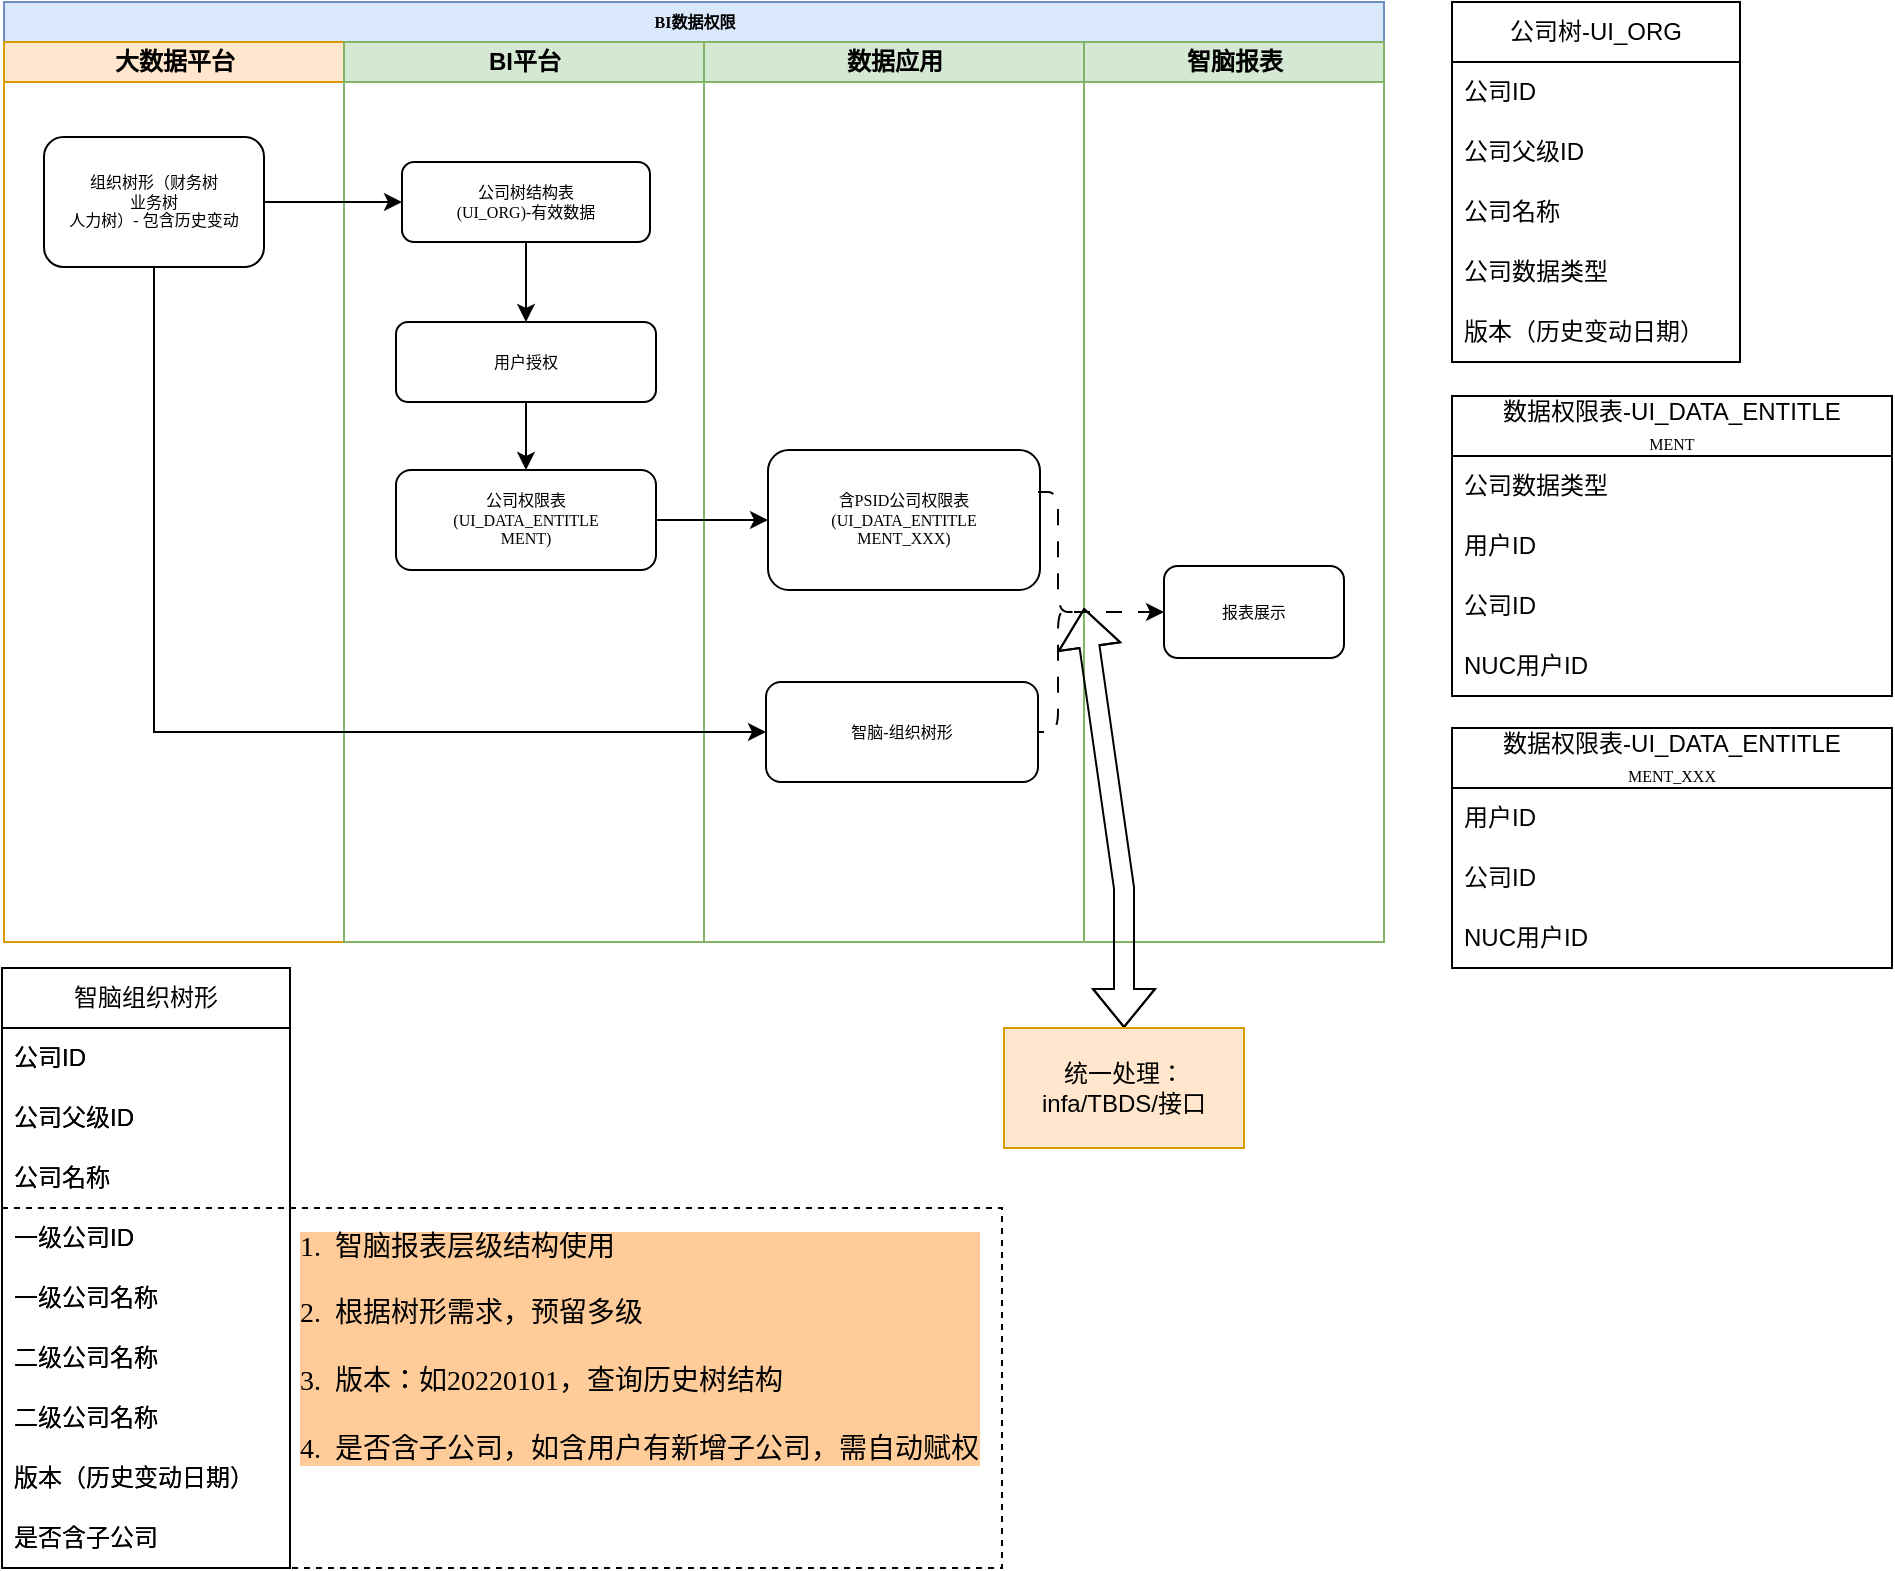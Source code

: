 <mxfile version="20.8.15" type="github">
  <diagram name="Page-1" id="74e2e168-ea6b-b213-b513-2b3c1d86103e">
    <mxGraphModel dx="1221" dy="644" grid="1" gridSize="10" guides="1" tooltips="1" connect="0" arrows="1" fold="1" page="1" pageScale="1" pageWidth="1100" pageHeight="850" background="none" math="0" shadow="0">
      <root>
        <mxCell id="0" />
        <mxCell id="1" parent="0" />
        <mxCell id="77e6c97f196da883-1" value="BI数据权限" style="swimlane;html=1;childLayout=stackLayout;startSize=20;rounded=0;shadow=0;labelBackgroundColor=none;strokeWidth=1;fontFamily=Verdana;fontSize=8;align=center;fillColor=#dae8fc;strokeColor=#6c8ebf;" parent="1" vertex="1">
          <mxGeometry x="70" y="87" width="690" height="470" as="geometry" />
        </mxCell>
        <mxCell id="77e6c97f196da883-3" value="大数据平台" style="swimlane;html=1;startSize=20;fillColor=#ffe6cc;strokeColor=#d79b00;" parent="77e6c97f196da883-1" vertex="1">
          <mxGeometry y="20" width="170" height="450" as="geometry" />
        </mxCell>
        <mxCell id="vr878de87EXBtDR58rlz-1" value="组织树形（财务树&lt;br&gt;业务树&lt;br&gt;人力树）- 包含历史变动" style="rounded=1;whiteSpace=wrap;html=1;shadow=0;labelBackgroundColor=none;strokeWidth=1;fontFamily=Verdana;fontSize=8;align=center;" parent="77e6c97f196da883-3" vertex="1">
          <mxGeometry x="20" y="47.5" width="110" height="65" as="geometry" />
        </mxCell>
        <mxCell id="77e6c97f196da883-4" value="BI平台" style="swimlane;html=1;startSize=20;fillColor=#d5e8d4;strokeColor=#82b366;" parent="77e6c97f196da883-1" vertex="1">
          <mxGeometry x="170" y="20" width="180" height="450" as="geometry" />
        </mxCell>
        <mxCell id="vr878de87EXBtDR58rlz-6" style="edgeStyle=orthogonalEdgeStyle;rounded=0;orthogonalLoop=1;jettySize=auto;html=1;exitX=0.5;exitY=1;exitDx=0;exitDy=0;" parent="77e6c97f196da883-4" source="77e6c97f196da883-12" target="vr878de87EXBtDR58rlz-2" edge="1">
          <mxGeometry relative="1" as="geometry" />
        </mxCell>
        <mxCell id="77e6c97f196da883-12" value="公司树结构表&lt;br&gt;(UI_ORG)-有效数据" style="rounded=1;whiteSpace=wrap;html=1;shadow=0;labelBackgroundColor=none;strokeWidth=1;fontFamily=Verdana;fontSize=8;align=center;" parent="77e6c97f196da883-4" vertex="1">
          <mxGeometry x="29" y="60" width="124" height="40" as="geometry" />
        </mxCell>
        <mxCell id="vr878de87EXBtDR58rlz-2" value="用户授权" style="rounded=1;whiteSpace=wrap;html=1;shadow=0;labelBackgroundColor=none;strokeWidth=1;fontFamily=Verdana;fontSize=8;align=center;" parent="77e6c97f196da883-4" vertex="1">
          <mxGeometry x="26" y="140" width="130" height="40" as="geometry" />
        </mxCell>
        <mxCell id="77e6c97f196da883-5" value="数据应用" style="swimlane;html=1;startSize=20;movable=1;resizable=1;rotatable=1;deletable=1;editable=1;connectable=1;fillColor=#d5e8d4;strokeColor=#82b366;" parent="77e6c97f196da883-1" vertex="1">
          <mxGeometry x="350" y="20" width="190" height="450" as="geometry" />
        </mxCell>
        <mxCell id="vr878de87EXBtDR58rlz-5" value="含PSID公司权限表&lt;br&gt;(UI_DATA_ENTITLE&lt;br&gt;MENT_XXX)" style="rounded=1;whiteSpace=wrap;html=1;shadow=0;labelBackgroundColor=none;strokeWidth=1;fontFamily=Verdana;fontSize=8;align=center;" parent="77e6c97f196da883-5" vertex="1">
          <mxGeometry x="32" y="204" width="136" height="70" as="geometry" />
        </mxCell>
        <mxCell id="vr878de87EXBtDR58rlz-39" value="智脑-组织树形" style="rounded=1;whiteSpace=wrap;html=1;shadow=0;labelBackgroundColor=none;strokeWidth=1;fontFamily=Verdana;fontSize=8;align=center;" parent="77e6c97f196da883-5" vertex="1">
          <mxGeometry x="31" y="320" width="136" height="50" as="geometry" />
        </mxCell>
        <mxCell id="vr878de87EXBtDR58rlz-49" value="" style="shape=curlyBracket;whiteSpace=wrap;html=1;rounded=1;flipH=1;labelPosition=right;verticalLabelPosition=middle;align=left;verticalAlign=middle;dashed=1;dashPattern=8 8;" parent="77e6c97f196da883-5" vertex="1">
          <mxGeometry x="167" y="225" width="20" height="120" as="geometry" />
        </mxCell>
        <mxCell id="vr878de87EXBtDR58rlz-10" style="edgeStyle=orthogonalEdgeStyle;rounded=0;orthogonalLoop=1;jettySize=auto;html=1;exitX=1;exitY=0.5;exitDx=0;exitDy=0;" parent="77e6c97f196da883-1" source="vr878de87EXBtDR58rlz-1" target="77e6c97f196da883-12" edge="1">
          <mxGeometry relative="1" as="geometry" />
        </mxCell>
        <mxCell id="vr878de87EXBtDR58rlz-40" style="edgeStyle=orthogonalEdgeStyle;rounded=0;orthogonalLoop=1;jettySize=auto;html=1;exitX=0.5;exitY=1;exitDx=0;exitDy=0;entryX=0;entryY=0.5;entryDx=0;entryDy=0;" parent="77e6c97f196da883-1" source="vr878de87EXBtDR58rlz-1" target="vr878de87EXBtDR58rlz-39" edge="1">
          <mxGeometry relative="1" as="geometry" />
        </mxCell>
        <mxCell id="vr878de87EXBtDR58rlz-8" style="edgeStyle=orthogonalEdgeStyle;rounded=0;orthogonalLoop=1;jettySize=auto;html=1;exitX=1;exitY=0.5;exitDx=0;exitDy=0;" parent="1" source="vr878de87EXBtDR58rlz-3" target="vr878de87EXBtDR58rlz-5" edge="1">
          <mxGeometry relative="1" as="geometry" />
        </mxCell>
        <mxCell id="vr878de87EXBtDR58rlz-3" value="公司权限表&lt;br&gt;(UI_DATA_ENTITLE&lt;br&gt;MENT)" style="rounded=1;whiteSpace=wrap;html=1;shadow=0;labelBackgroundColor=none;strokeWidth=1;fontFamily=Verdana;fontSize=8;align=center;" parent="1" vertex="1">
          <mxGeometry x="266" y="321" width="130" height="50" as="geometry" />
        </mxCell>
        <mxCell id="vr878de87EXBtDR58rlz-7" style="edgeStyle=orthogonalEdgeStyle;rounded=0;orthogonalLoop=1;jettySize=auto;html=1;exitX=0.5;exitY=1;exitDx=0;exitDy=0;entryX=0.5;entryY=0;entryDx=0;entryDy=0;" parent="1" source="vr878de87EXBtDR58rlz-2" target="vr878de87EXBtDR58rlz-3" edge="1">
          <mxGeometry relative="1" as="geometry" />
        </mxCell>
        <mxCell id="vr878de87EXBtDR58rlz-11" value="数据权限表-UI_DATA_ENTITLE&lt;br style=&quot;border-color: var(--border-color); font-family: Verdana; font-size: 8px;&quot;&gt;&lt;span style=&quot;font-family: Verdana; font-size: 8px;&quot;&gt;MENT&lt;/span&gt;" style="swimlane;fontStyle=0;childLayout=stackLayout;horizontal=1;startSize=30;horizontalStack=0;resizeParent=1;resizeParentMax=0;resizeLast=0;collapsible=1;marginBottom=0;whiteSpace=wrap;html=1;" parent="1" vertex="1">
          <mxGeometry x="794" y="284" width="220" height="150" as="geometry">
            <mxRectangle x="923" y="40" width="210" height="40" as="alternateBounds" />
          </mxGeometry>
        </mxCell>
        <mxCell id="vr878de87EXBtDR58rlz-12" value="公司数据类型" style="text;strokeColor=none;fillColor=none;align=left;verticalAlign=middle;spacingLeft=4;spacingRight=4;overflow=hidden;points=[[0,0.5],[1,0.5]];portConstraint=eastwest;rotatable=0;whiteSpace=wrap;html=1;" parent="vr878de87EXBtDR58rlz-11" vertex="1">
          <mxGeometry y="30" width="220" height="30" as="geometry" />
        </mxCell>
        <mxCell id="vr878de87EXBtDR58rlz-13" value="用户ID" style="text;strokeColor=none;fillColor=none;align=left;verticalAlign=middle;spacingLeft=4;spacingRight=4;overflow=hidden;points=[[0,0.5],[1,0.5]];portConstraint=eastwest;rotatable=0;whiteSpace=wrap;html=1;" parent="vr878de87EXBtDR58rlz-11" vertex="1">
          <mxGeometry y="60" width="220" height="30" as="geometry" />
        </mxCell>
        <mxCell id="vr878de87EXBtDR58rlz-16" value="公司ID" style="text;strokeColor=none;fillColor=none;align=left;verticalAlign=middle;spacingLeft=4;spacingRight=4;overflow=hidden;points=[[0,0.5],[1,0.5]];portConstraint=eastwest;rotatable=0;whiteSpace=wrap;html=1;" parent="vr878de87EXBtDR58rlz-11" vertex="1">
          <mxGeometry y="90" width="220" height="30" as="geometry" />
        </mxCell>
        <mxCell id="vr878de87EXBtDR58rlz-14" value="NUC用户ID" style="text;strokeColor=none;fillColor=none;align=left;verticalAlign=middle;spacingLeft=4;spacingRight=4;overflow=hidden;points=[[0,0.5],[1,0.5]];portConstraint=eastwest;rotatable=0;whiteSpace=wrap;html=1;" parent="vr878de87EXBtDR58rlz-11" vertex="1">
          <mxGeometry y="120" width="220" height="30" as="geometry" />
        </mxCell>
        <mxCell id="vr878de87EXBtDR58rlz-18" value="公司树-UI_ORG" style="swimlane;fontStyle=0;childLayout=stackLayout;horizontal=1;startSize=30;horizontalStack=0;resizeParent=1;resizeParentMax=0;resizeLast=0;collapsible=1;marginBottom=0;whiteSpace=wrap;html=1;" parent="1" vertex="1">
          <mxGeometry x="794" y="87" width="144" height="180" as="geometry">
            <mxRectangle x="779" y="40" width="130" height="30" as="alternateBounds" />
          </mxGeometry>
        </mxCell>
        <mxCell id="vr878de87EXBtDR58rlz-19" value="公司ID" style="text;strokeColor=none;fillColor=none;align=left;verticalAlign=middle;spacingLeft=4;spacingRight=4;overflow=hidden;points=[[0,0.5],[1,0.5]];portConstraint=eastwest;rotatable=0;whiteSpace=wrap;html=1;" parent="vr878de87EXBtDR58rlz-18" vertex="1">
          <mxGeometry y="30" width="144" height="30" as="geometry" />
        </mxCell>
        <mxCell id="vr878de87EXBtDR58rlz-20" value="公司父级ID" style="text;strokeColor=none;fillColor=none;align=left;verticalAlign=middle;spacingLeft=4;spacingRight=4;overflow=hidden;points=[[0,0.5],[1,0.5]];portConstraint=eastwest;rotatable=0;whiteSpace=wrap;html=1;" parent="vr878de87EXBtDR58rlz-18" vertex="1">
          <mxGeometry y="60" width="144" height="30" as="geometry" />
        </mxCell>
        <mxCell id="vr878de87EXBtDR58rlz-21" value="公司名称" style="text;strokeColor=none;fillColor=none;align=left;verticalAlign=middle;spacingLeft=4;spacingRight=4;overflow=hidden;points=[[0,0.5],[1,0.5]];portConstraint=eastwest;rotatable=0;whiteSpace=wrap;html=1;" parent="vr878de87EXBtDR58rlz-18" vertex="1">
          <mxGeometry y="90" width="144" height="30" as="geometry" />
        </mxCell>
        <mxCell id="vr878de87EXBtDR58rlz-22" value="公司数据类型" style="text;strokeColor=none;fillColor=none;align=left;verticalAlign=middle;spacingLeft=4;spacingRight=4;overflow=hidden;points=[[0,0.5],[1,0.5]];portConstraint=eastwest;rotatable=0;whiteSpace=wrap;html=1;" parent="vr878de87EXBtDR58rlz-18" vertex="1">
          <mxGeometry y="120" width="144" height="30" as="geometry" />
        </mxCell>
        <mxCell id="vr878de87EXBtDR58rlz-52" value="版本（历史变动日期）" style="text;strokeColor=none;fillColor=none;align=left;verticalAlign=middle;spacingLeft=4;spacingRight=4;overflow=hidden;points=[[0,0.5],[1,0.5]];portConstraint=eastwest;rotatable=0;whiteSpace=wrap;html=1;" parent="vr878de87EXBtDR58rlz-18" vertex="1">
          <mxGeometry y="150" width="144" height="30" as="geometry" />
        </mxCell>
        <mxCell id="vr878de87EXBtDR58rlz-33" value="数据权限表-UI_DATA_ENTITLE&lt;br style=&quot;border-color: var(--border-color); font-family: Verdana; font-size: 8px;&quot;&gt;&lt;span style=&quot;font-family: Verdana; font-size: 8px;&quot;&gt;MENT_XXX&lt;/span&gt;" style="swimlane;fontStyle=0;childLayout=stackLayout;horizontal=1;startSize=30;horizontalStack=0;resizeParent=1;resizeParentMax=0;resizeLast=0;collapsible=1;marginBottom=0;whiteSpace=wrap;html=1;" parent="1" vertex="1">
          <mxGeometry x="794" y="450" width="220" height="120" as="geometry" />
        </mxCell>
        <mxCell id="vr878de87EXBtDR58rlz-35" value="用户ID" style="text;strokeColor=none;fillColor=none;align=left;verticalAlign=middle;spacingLeft=4;spacingRight=4;overflow=hidden;points=[[0,0.5],[1,0.5]];portConstraint=eastwest;rotatable=0;whiteSpace=wrap;html=1;" parent="vr878de87EXBtDR58rlz-33" vertex="1">
          <mxGeometry y="30" width="220" height="30" as="geometry" />
        </mxCell>
        <mxCell id="vr878de87EXBtDR58rlz-36" value="公司ID" style="text;strokeColor=none;fillColor=none;align=left;verticalAlign=middle;spacingLeft=4;spacingRight=4;overflow=hidden;points=[[0,0.5],[1,0.5]];portConstraint=eastwest;rotatable=0;whiteSpace=wrap;html=1;" parent="vr878de87EXBtDR58rlz-33" vertex="1">
          <mxGeometry y="60" width="220" height="30" as="geometry" />
        </mxCell>
        <mxCell id="vr878de87EXBtDR58rlz-37" value="NUC用户ID" style="text;strokeColor=none;fillColor=none;align=left;verticalAlign=middle;spacingLeft=4;spacingRight=4;overflow=hidden;points=[[0,0.5],[1,0.5]];portConstraint=eastwest;rotatable=0;whiteSpace=wrap;html=1;" parent="vr878de87EXBtDR58rlz-33" vertex="1">
          <mxGeometry y="90" width="220" height="30" as="geometry" />
        </mxCell>
        <mxCell id="vr878de87EXBtDR58rlz-41" value="智脑报表" style="swimlane;html=1;startSize=20;movable=1;resizable=1;rotatable=1;deletable=1;editable=1;connectable=1;fillColor=#d5e8d4;strokeColor=#82b366;" parent="1" vertex="1">
          <mxGeometry x="610" y="107" width="150" height="450" as="geometry" />
        </mxCell>
        <mxCell id="vr878de87EXBtDR58rlz-43" value="报表展示" style="rounded=1;whiteSpace=wrap;html=1;shadow=0;labelBackgroundColor=none;strokeWidth=1;fontFamily=Verdana;fontSize=8;align=center;" parent="vr878de87EXBtDR58rlz-41" vertex="1">
          <mxGeometry x="40" y="262" width="90" height="46" as="geometry" />
        </mxCell>
        <mxCell id="vr878de87EXBtDR58rlz-50" style="edgeStyle=orthogonalEdgeStyle;rounded=0;orthogonalLoop=1;jettySize=auto;html=1;exitX=0.1;exitY=0.5;exitDx=0;exitDy=0;exitPerimeter=0;entryX=0;entryY=0.5;entryDx=0;entryDy=0;dashed=1;dashPattern=8 8;" parent="1" source="vr878de87EXBtDR58rlz-49" target="vr878de87EXBtDR58rlz-43" edge="1">
          <mxGeometry relative="1" as="geometry" />
        </mxCell>
        <mxCell id="a___QXRbTVv6GRY1asut-10" value="" style="shape=flexArrow;endArrow=classic;startArrow=classic;html=1;rounded=0;" edge="1" parent="1" source="a___QXRbTVv6GRY1asut-11">
          <mxGeometry width="100" height="100" relative="1" as="geometry">
            <mxPoint x="610" y="672.5" as="sourcePoint" />
            <mxPoint x="610" y="390" as="targetPoint" />
            <Array as="points">
              <mxPoint x="630" y="530" />
            </Array>
          </mxGeometry>
        </mxCell>
        <mxCell id="a___QXRbTVv6GRY1asut-11" value="统一处理：infa/TBDS/接口" style="rounded=0;whiteSpace=wrap;html=1;fillColor=#ffe6cc;strokeColor=#d79b00;" vertex="1" parent="1">
          <mxGeometry x="570" y="600" width="120" height="60" as="geometry" />
        </mxCell>
        <mxCell id="a___QXRbTVv6GRY1asut-18" value="智脑组织树形" style="swimlane;fontStyle=0;childLayout=stackLayout;horizontal=1;startSize=30;horizontalStack=0;resizeParent=1;resizeParentMax=0;resizeLast=0;collapsible=1;marginBottom=0;whiteSpace=wrap;html=1;" vertex="1" parent="1">
          <mxGeometry x="69" y="570" width="144" height="300" as="geometry">
            <mxRectangle x="779" y="40" width="130" height="30" as="alternateBounds" />
          </mxGeometry>
        </mxCell>
        <mxCell id="a___QXRbTVv6GRY1asut-19" value="公司ID" style="text;strokeColor=none;fillColor=none;align=left;verticalAlign=middle;spacingLeft=4;spacingRight=4;overflow=hidden;points=[[0,0.5],[1,0.5]];portConstraint=eastwest;rotatable=0;whiteSpace=wrap;html=1;" vertex="1" parent="a___QXRbTVv6GRY1asut-18">
          <mxGeometry y="30" width="144" height="30" as="geometry" />
        </mxCell>
        <mxCell id="a___QXRbTVv6GRY1asut-20" value="公司父级ID" style="text;strokeColor=none;fillColor=none;align=left;verticalAlign=middle;spacingLeft=4;spacingRight=4;overflow=hidden;points=[[0,0.5],[1,0.5]];portConstraint=eastwest;rotatable=0;whiteSpace=wrap;html=1;" vertex="1" parent="a___QXRbTVv6GRY1asut-18">
          <mxGeometry y="60" width="144" height="30" as="geometry" />
        </mxCell>
        <mxCell id="a___QXRbTVv6GRY1asut-21" value="公司名称" style="text;strokeColor=none;fillColor=none;align=left;verticalAlign=middle;spacingLeft=4;spacingRight=4;overflow=hidden;points=[[0,0.5],[1,0.5]];portConstraint=eastwest;rotatable=0;whiteSpace=wrap;html=1;" vertex="1" parent="a___QXRbTVv6GRY1asut-18">
          <mxGeometry y="90" width="144" height="30" as="geometry" />
        </mxCell>
        <mxCell id="a___QXRbTVv6GRY1asut-24" value="一级公司ID" style="text;strokeColor=none;fillColor=none;align=left;verticalAlign=middle;spacingLeft=4;spacingRight=4;overflow=hidden;points=[[0,0.5],[1,0.5]];portConstraint=eastwest;rotatable=0;whiteSpace=wrap;html=1;" vertex="1" parent="a___QXRbTVv6GRY1asut-18">
          <mxGeometry y="120" width="144" height="30" as="geometry" />
        </mxCell>
        <mxCell id="a___QXRbTVv6GRY1asut-25" value="一级公司名称" style="text;strokeColor=none;fillColor=none;align=left;verticalAlign=middle;spacingLeft=4;spacingRight=4;overflow=hidden;points=[[0,0.5],[1,0.5]];portConstraint=eastwest;rotatable=0;whiteSpace=wrap;html=1;" vertex="1" parent="a___QXRbTVv6GRY1asut-18">
          <mxGeometry y="150" width="144" height="30" as="geometry" />
        </mxCell>
        <mxCell id="a___QXRbTVv6GRY1asut-26" value="二级公司名称" style="text;strokeColor=none;fillColor=none;align=left;verticalAlign=middle;spacingLeft=4;spacingRight=4;overflow=hidden;points=[[0,0.5],[1,0.5]];portConstraint=eastwest;rotatable=0;whiteSpace=wrap;html=1;" vertex="1" parent="a___QXRbTVv6GRY1asut-18">
          <mxGeometry y="180" width="144" height="30" as="geometry" />
        </mxCell>
        <mxCell id="a___QXRbTVv6GRY1asut-27" value="二级公司名称" style="text;strokeColor=none;fillColor=none;align=left;verticalAlign=middle;spacingLeft=4;spacingRight=4;overflow=hidden;points=[[0,0.5],[1,0.5]];portConstraint=eastwest;rotatable=0;whiteSpace=wrap;html=1;" vertex="1" parent="a___QXRbTVv6GRY1asut-18">
          <mxGeometry y="210" width="144" height="30" as="geometry" />
        </mxCell>
        <mxCell id="a___QXRbTVv6GRY1asut-23" value="版本（历史变动日期）" style="text;strokeColor=none;fillColor=none;align=left;verticalAlign=middle;spacingLeft=4;spacingRight=4;overflow=hidden;points=[[0,0.5],[1,0.5]];portConstraint=eastwest;rotatable=0;whiteSpace=wrap;html=1;" vertex="1" parent="a___QXRbTVv6GRY1asut-18">
          <mxGeometry y="240" width="144" height="30" as="geometry" />
        </mxCell>
        <mxCell id="a___QXRbTVv6GRY1asut-28" value="是否含子公司" style="text;strokeColor=none;fillColor=none;align=left;verticalAlign=middle;spacingLeft=4;spacingRight=4;overflow=hidden;points=[[0,0.5],[1,0.5]];portConstraint=eastwest;rotatable=0;whiteSpace=wrap;html=1;" vertex="1" parent="a___QXRbTVv6GRY1asut-18">
          <mxGeometry y="270" width="144" height="30" as="geometry" />
        </mxCell>
        <mxCell id="a___QXRbTVv6GRY1asut-30" value="" style="rounded=0;whiteSpace=wrap;html=1;fillColor=none;dashed=1;align=right;" vertex="1" parent="1">
          <mxGeometry x="69" y="690" width="500" height="180" as="geometry" />
        </mxCell>
        <mxCell id="a___QXRbTVv6GRY1asut-31" value="1.&amp;nbsp; 智脑报表层级结构使用&lt;br&gt;&lt;br&gt;2.&amp;nbsp; 根据树形需求，预留多级&lt;br&gt;&lt;br&gt;3.&amp;nbsp; 版本：如20220101，查询历史树结构&lt;br&gt;&lt;br&gt;4.&amp;nbsp; 是否含子公司，如含用户有新增子公司，需自动赋权" style="text;strokeColor=none;fillColor=none;align=left;verticalAlign=middle;rounded=0;horizontal=1;spacingTop=0;spacing=2;spacingRight=0;fontSize=14;labelBorderColor=none;labelBackgroundColor=#FFCC99;fontFamily=Verdana;fontStyle=0;html=1;" vertex="1" parent="1">
          <mxGeometry x="216" y="690" width="353" height="140" as="geometry" />
        </mxCell>
        <mxCell id="a___QXRbTVv6GRY1asut-33" value="统一处理：infa/TBDS/接口" style="rounded=0;whiteSpace=wrap;html=1;fillColor=#ffe6cc;strokeColor=#d79b00;" vertex="1" parent="1">
          <mxGeometry x="570" y="600" width="120" height="60" as="geometry" />
        </mxCell>
        <mxCell id="a___QXRbTVv6GRY1asut-34" value="智脑组织树形" style="swimlane;fontStyle=0;childLayout=stackLayout;horizontal=1;startSize=30;horizontalStack=0;resizeParent=1;resizeParentMax=0;resizeLast=0;collapsible=1;marginBottom=0;whiteSpace=wrap;html=1;" vertex="1" parent="1">
          <mxGeometry x="69" y="570" width="144" height="300" as="geometry">
            <mxRectangle x="779" y="40" width="130" height="30" as="alternateBounds" />
          </mxGeometry>
        </mxCell>
        <mxCell id="a___QXRbTVv6GRY1asut-35" value="公司ID" style="text;strokeColor=none;fillColor=none;align=left;verticalAlign=middle;spacingLeft=4;spacingRight=4;overflow=hidden;points=[[0,0.5],[1,0.5]];portConstraint=eastwest;rotatable=0;whiteSpace=wrap;html=1;" vertex="1" parent="a___QXRbTVv6GRY1asut-34">
          <mxGeometry y="30" width="144" height="30" as="geometry" />
        </mxCell>
        <mxCell id="a___QXRbTVv6GRY1asut-36" value="公司父级ID" style="text;strokeColor=none;fillColor=none;align=left;verticalAlign=middle;spacingLeft=4;spacingRight=4;overflow=hidden;points=[[0,0.5],[1,0.5]];portConstraint=eastwest;rotatable=0;whiteSpace=wrap;html=1;" vertex="1" parent="a___QXRbTVv6GRY1asut-34">
          <mxGeometry y="60" width="144" height="30" as="geometry" />
        </mxCell>
        <mxCell id="a___QXRbTVv6GRY1asut-37" value="公司名称" style="text;strokeColor=none;fillColor=none;align=left;verticalAlign=middle;spacingLeft=4;spacingRight=4;overflow=hidden;points=[[0,0.5],[1,0.5]];portConstraint=eastwest;rotatable=0;whiteSpace=wrap;html=1;" vertex="1" parent="a___QXRbTVv6GRY1asut-34">
          <mxGeometry y="90" width="144" height="30" as="geometry" />
        </mxCell>
        <mxCell id="a___QXRbTVv6GRY1asut-38" value="一级公司ID" style="text;strokeColor=none;fillColor=none;align=left;verticalAlign=middle;spacingLeft=4;spacingRight=4;overflow=hidden;points=[[0,0.5],[1,0.5]];portConstraint=eastwest;rotatable=0;whiteSpace=wrap;html=1;" vertex="1" parent="a___QXRbTVv6GRY1asut-34">
          <mxGeometry y="120" width="144" height="30" as="geometry" />
        </mxCell>
        <mxCell id="a___QXRbTVv6GRY1asut-39" value="一级公司名称" style="text;strokeColor=none;fillColor=none;align=left;verticalAlign=middle;spacingLeft=4;spacingRight=4;overflow=hidden;points=[[0,0.5],[1,0.5]];portConstraint=eastwest;rotatable=0;whiteSpace=wrap;html=1;" vertex="1" parent="a___QXRbTVv6GRY1asut-34">
          <mxGeometry y="150" width="144" height="30" as="geometry" />
        </mxCell>
        <mxCell id="a___QXRbTVv6GRY1asut-40" value="二级公司名称" style="text;strokeColor=none;fillColor=none;align=left;verticalAlign=middle;spacingLeft=4;spacingRight=4;overflow=hidden;points=[[0,0.5],[1,0.5]];portConstraint=eastwest;rotatable=0;whiteSpace=wrap;html=1;" vertex="1" parent="a___QXRbTVv6GRY1asut-34">
          <mxGeometry y="180" width="144" height="30" as="geometry" />
        </mxCell>
        <mxCell id="a___QXRbTVv6GRY1asut-41" value="二级公司名称" style="text;strokeColor=none;fillColor=none;align=left;verticalAlign=middle;spacingLeft=4;spacingRight=4;overflow=hidden;points=[[0,0.5],[1,0.5]];portConstraint=eastwest;rotatable=0;whiteSpace=wrap;html=1;" vertex="1" parent="a___QXRbTVv6GRY1asut-34">
          <mxGeometry y="210" width="144" height="30" as="geometry" />
        </mxCell>
        <mxCell id="a___QXRbTVv6GRY1asut-42" value="版本（历史变动日期）" style="text;strokeColor=none;fillColor=none;align=left;verticalAlign=middle;spacingLeft=4;spacingRight=4;overflow=hidden;points=[[0,0.5],[1,0.5]];portConstraint=eastwest;rotatable=0;whiteSpace=wrap;html=1;" vertex="1" parent="a___QXRbTVv6GRY1asut-34">
          <mxGeometry y="240" width="144" height="30" as="geometry" />
        </mxCell>
        <mxCell id="a___QXRbTVv6GRY1asut-43" value="是否含子公司" style="text;strokeColor=none;fillColor=none;align=left;verticalAlign=middle;spacingLeft=4;spacingRight=4;overflow=hidden;points=[[0,0.5],[1,0.5]];portConstraint=eastwest;rotatable=0;whiteSpace=wrap;html=1;" vertex="1" parent="a___QXRbTVv6GRY1asut-34">
          <mxGeometry y="270" width="144" height="30" as="geometry" />
        </mxCell>
        <mxCell id="a___QXRbTVv6GRY1asut-44" value="" style="rounded=0;whiteSpace=wrap;html=1;fillColor=none;dashed=1;align=right;" vertex="1" parent="1">
          <mxGeometry x="69" y="690" width="500" height="180" as="geometry" />
        </mxCell>
        <mxCell id="a___QXRbTVv6GRY1asut-45" value="1.&amp;nbsp; 智脑报表层级结构使用&lt;br&gt;&lt;br&gt;2.&amp;nbsp; 根据树形需求，预留多级&lt;br&gt;&lt;br&gt;3.&amp;nbsp; 版本：如20220101，查询历史树结构&lt;br&gt;&lt;br&gt;4.&amp;nbsp; 是否含子公司，如含用户有新增子公司，需自动赋权" style="text;strokeColor=none;fillColor=none;align=left;verticalAlign=middle;rounded=0;horizontal=1;spacingTop=0;spacing=2;spacingRight=0;fontSize=14;labelBorderColor=none;labelBackgroundColor=#FFCC99;fontFamily=Verdana;fontStyle=0;html=1;" vertex="1" parent="1">
          <mxGeometry x="216" y="690" width="353" height="140" as="geometry" />
        </mxCell>
      </root>
    </mxGraphModel>
  </diagram>
</mxfile>
